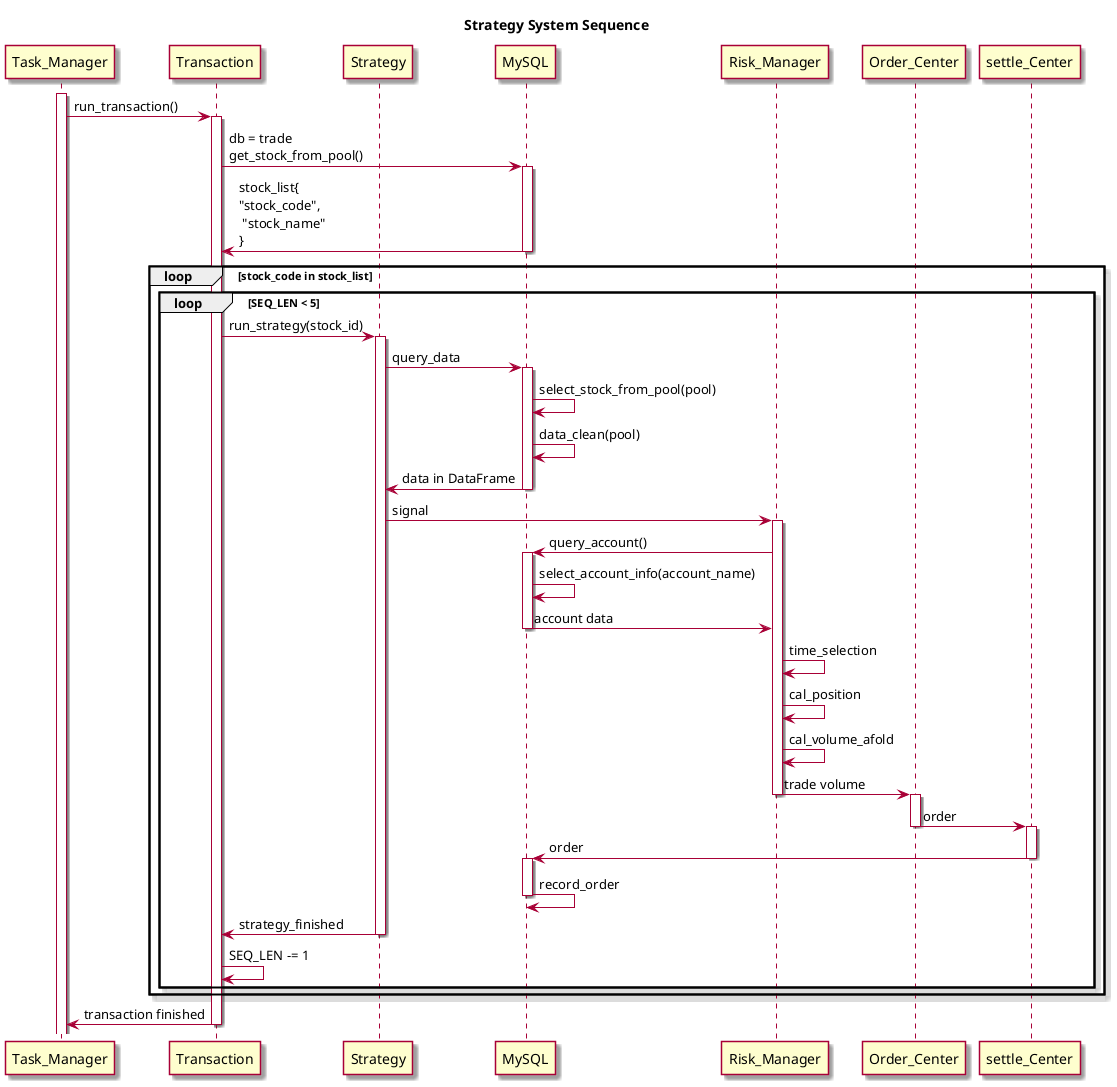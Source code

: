 @startuml strategy_system_sequence_diagram
title Strategy System Sequence
skin rose


participant Task_Manager as Task
participant Transaction as Event
participant Strategy
participant MySQL as DB
participant Risk_Manager as Risk
participant Order_Center as Order
participant settle_Center as Settle

activate Task
Task -> Event: run_transaction()
activate Event
Event -> DB: db = trade\nget_stock_from_pool()
activate DB
DB -> Event: stock_list{\n"stock_code",\n "stock_name"\n}
deactivate DB
    loop stock_code in stock_list
        loop SEQ_LEN < 5
            Event -> Strategy: run_strategy(stock_id)
            ' 策略模块
            activate Strategy
            Strategy -> DB: query_data        
            activate DB
            DB -> DB: select_stock_from_pool(pool)
            DB -> DB: data_clean(pool)
            DB -> Strategy: data in DataFrame
            deactivate DB

            ' 风控模块
            Strategy -> Risk: signal
            activate Risk
            Risk -> DB: query_account()
            activate DB
            DB -> DB: select_account_info(account_name)
            DB -> Risk: account data 
            deactivate DB
            Risk -> Risk: time_selection
            Risk -> Risk: cal_position
            Risk -> Risk: cal_volume_afold
            Risk -> Order: trade volume
            deactivate Risk
            activate Order
            Order -> Settle: order
            deactivate Order
            activate Settle
            Settle -> DB: order
            deactivate Settle
            activate DB
            DB -> DB: record_order
            deactivate DB
            Strategy -> Event: strategy_finished
            deactivate Strategy
            Event -> Event: SEQ_LEN -= 1
        end
    end
deactivate DB
Event -> Task: transaction finished
deactivate Event
@enduml


@startuml strategy_view_sequence_diagram
title Strategy View Sequence
skin rose

participant MySQL as DB
participant image_engine as Image
participant Website as Web

Web -> DB: query_data
DB -> Image: data
DB -> Web: data
Image -> Web: image


@enduml